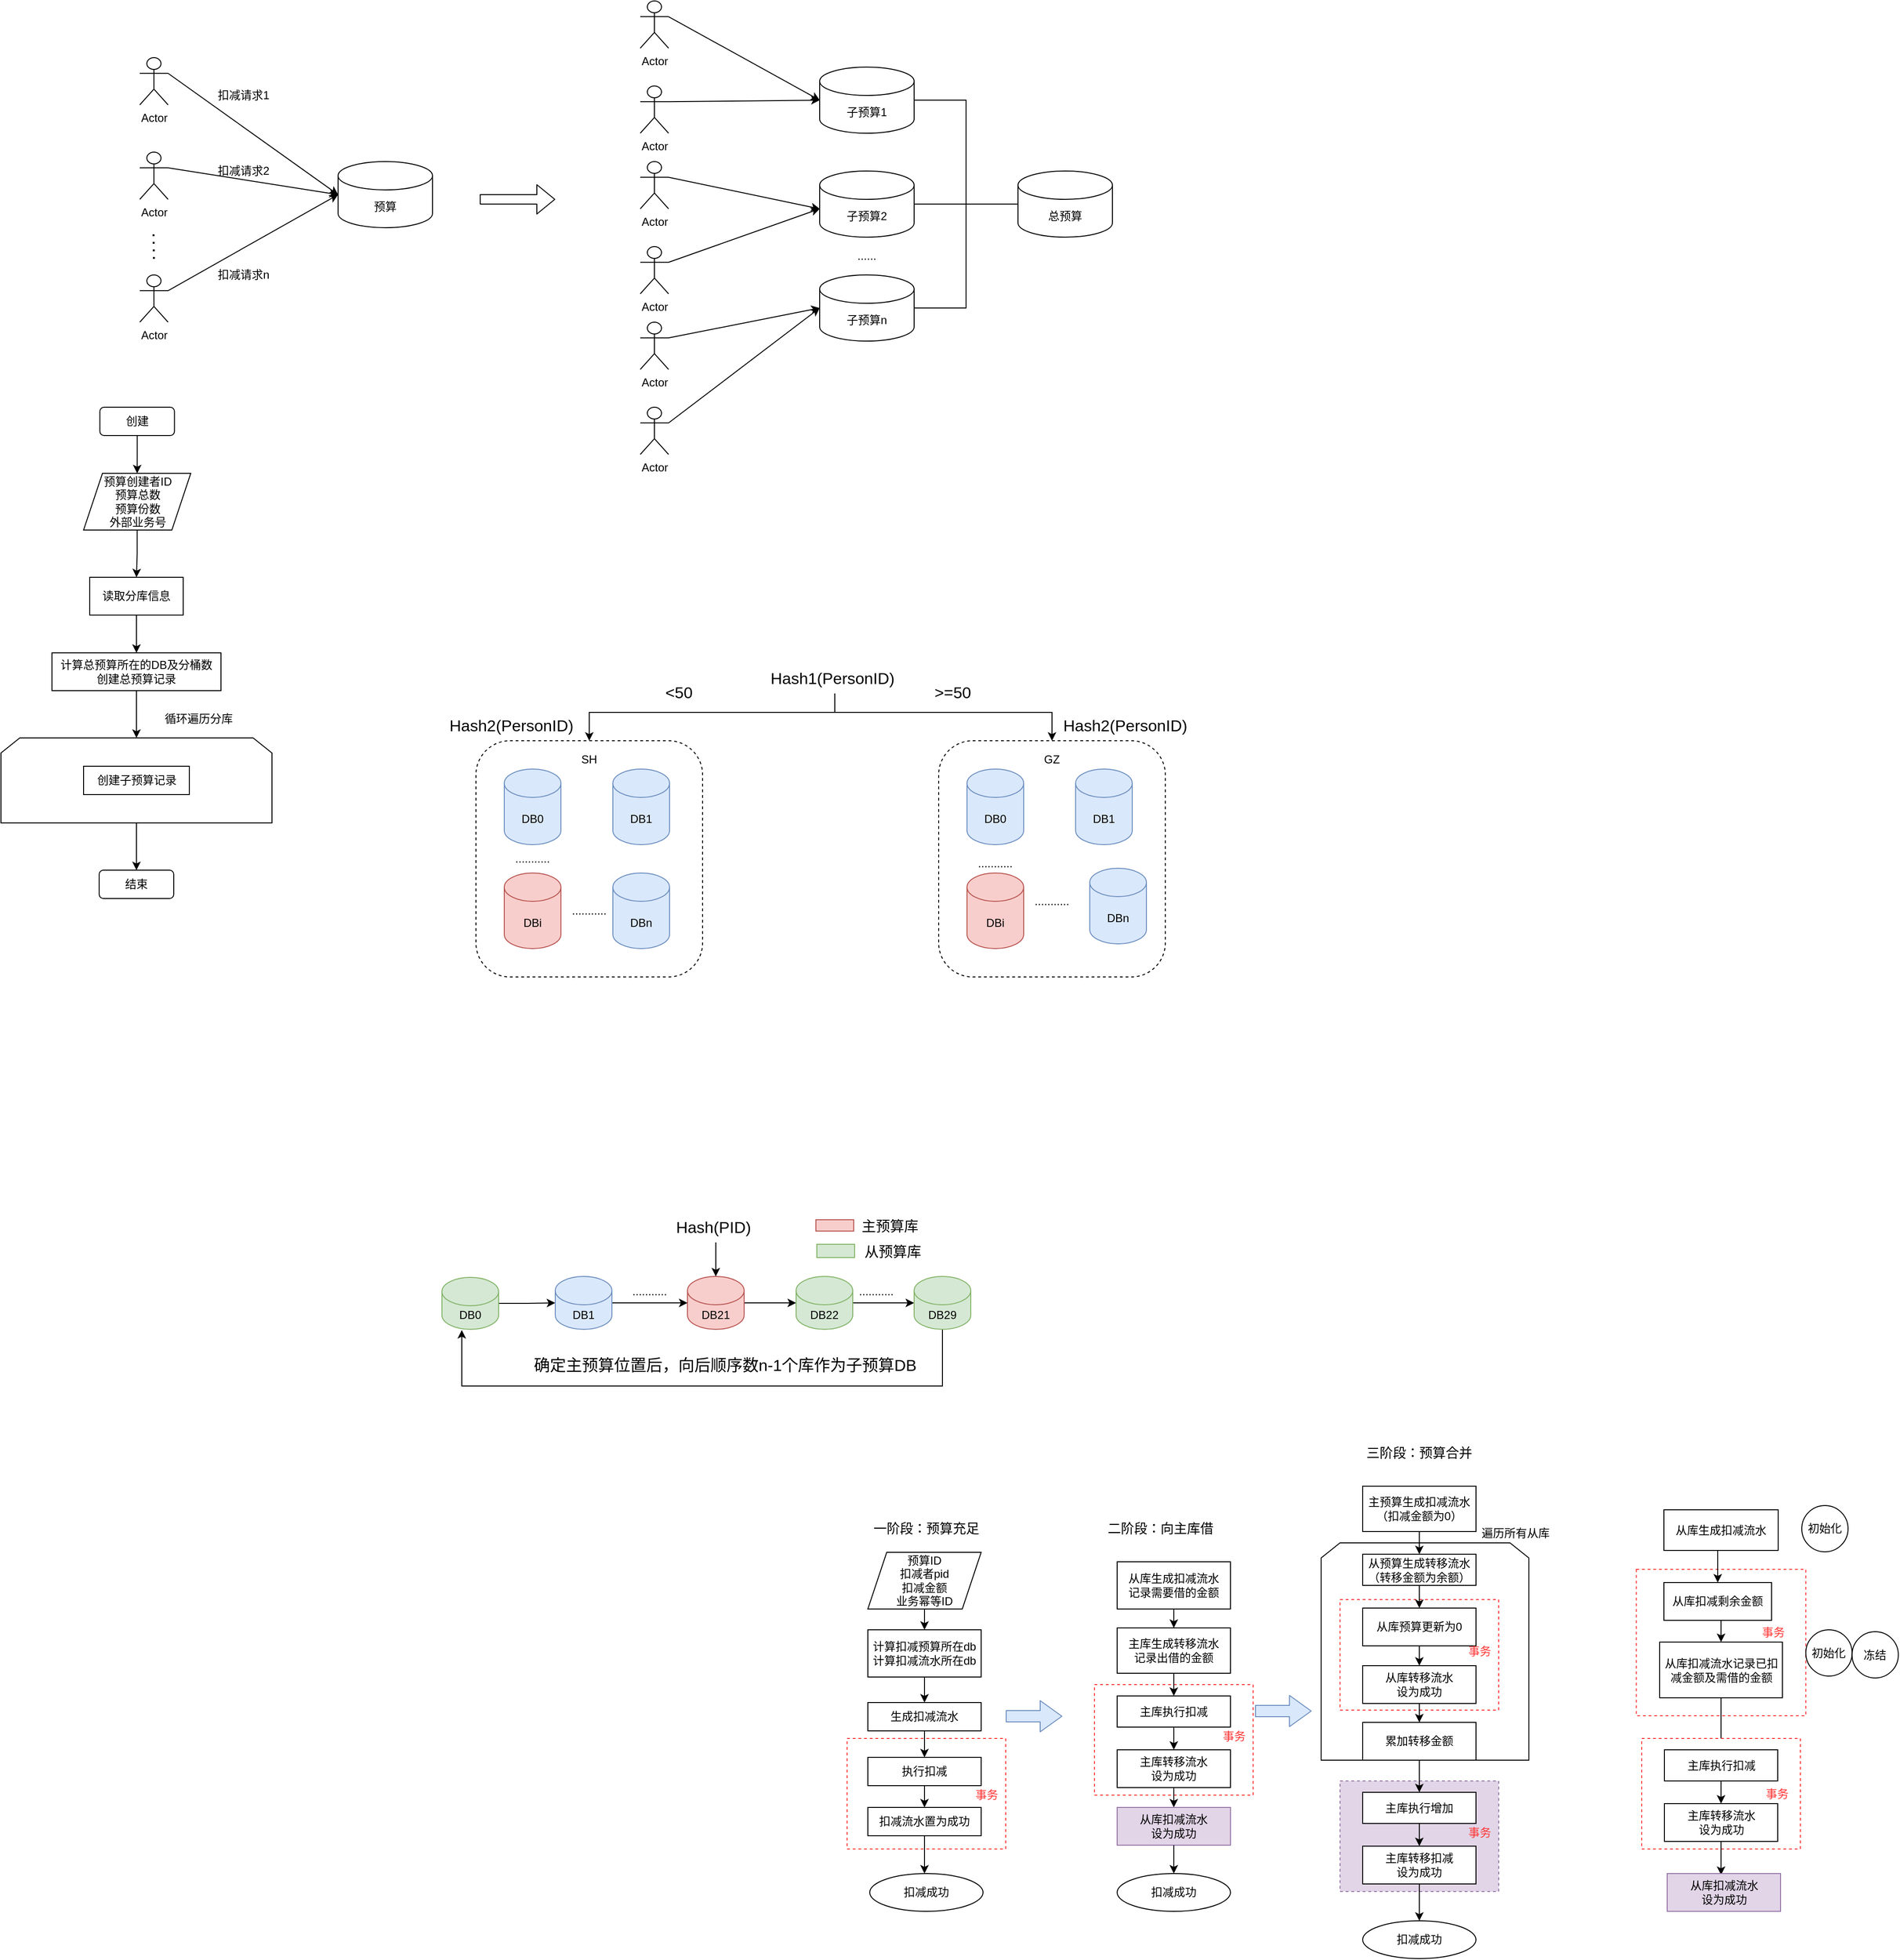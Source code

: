 <mxfile version="14.9.0" type="github">
  <diagram id="T_NaOF4HCSvs0rHXY1GS" name="Page-1">
    <mxGraphModel dx="2952" dy="834" grid="1" gridSize="10" guides="1" tooltips="1" connect="1" arrows="0" fold="1" page="1" pageScale="1" pageWidth="827" pageHeight="1169" math="0" shadow="0">
      <root>
        <mxCell id="0" />
        <mxCell id="1" parent="0" />
        <mxCell id="0hItoibZD7xrab0cP2cv-147" value="" style="rounded=0;whiteSpace=wrap;html=1;dashed=1;strokeColor=#FF3333;" vertex="1" parent="1">
          <mxGeometry x="534.75" y="1700" width="179.5" height="155" as="geometry" />
        </mxCell>
        <mxCell id="0hItoibZD7xrab0cP2cv-1" value="预算" style="shape=cylinder3;whiteSpace=wrap;html=1;boundedLbl=1;backgroundOutline=1;size=15;" vertex="1" parent="1">
          <mxGeometry x="-840" y="210" width="100" height="70" as="geometry" />
        </mxCell>
        <mxCell id="0hItoibZD7xrab0cP2cv-2" style="edgeStyle=none;rounded=0;orthogonalLoop=1;jettySize=auto;html=1;exitX=1;exitY=0.333;exitDx=0;exitDy=0;exitPerimeter=0;entryX=0;entryY=0.5;entryDx=0;entryDy=0;entryPerimeter=0;" edge="1" parent="1" source="0hItoibZD7xrab0cP2cv-3" target="0hItoibZD7xrab0cP2cv-1">
          <mxGeometry relative="1" as="geometry" />
        </mxCell>
        <mxCell id="0hItoibZD7xrab0cP2cv-3" value="Actor" style="shape=umlActor;verticalLabelPosition=bottom;verticalAlign=top;html=1;outlineConnect=0;" vertex="1" parent="1">
          <mxGeometry x="-1050" y="100" width="30" height="50" as="geometry" />
        </mxCell>
        <mxCell id="0hItoibZD7xrab0cP2cv-4" style="edgeStyle=none;rounded=0;orthogonalLoop=1;jettySize=auto;html=1;exitX=1;exitY=0.333;exitDx=0;exitDy=0;exitPerimeter=0;entryX=0;entryY=0.5;entryDx=0;entryDy=0;entryPerimeter=0;" edge="1" parent="1" source="0hItoibZD7xrab0cP2cv-5" target="0hItoibZD7xrab0cP2cv-1">
          <mxGeometry relative="1" as="geometry" />
        </mxCell>
        <mxCell id="0hItoibZD7xrab0cP2cv-5" value="Actor" style="shape=umlActor;verticalLabelPosition=bottom;verticalAlign=top;html=1;outlineConnect=0;" vertex="1" parent="1">
          <mxGeometry x="-1050" y="200" width="30" height="50" as="geometry" />
        </mxCell>
        <mxCell id="0hItoibZD7xrab0cP2cv-6" style="edgeStyle=none;rounded=0;orthogonalLoop=1;jettySize=auto;html=1;exitX=1;exitY=0.333;exitDx=0;exitDy=0;exitPerimeter=0;entryX=0;entryY=0.5;entryDx=0;entryDy=0;entryPerimeter=0;" edge="1" parent="1" source="0hItoibZD7xrab0cP2cv-7" target="0hItoibZD7xrab0cP2cv-1">
          <mxGeometry relative="1" as="geometry" />
        </mxCell>
        <mxCell id="0hItoibZD7xrab0cP2cv-7" value="Actor" style="shape=umlActor;verticalLabelPosition=bottom;verticalAlign=top;html=1;outlineConnect=0;" vertex="1" parent="1">
          <mxGeometry x="-1050" y="330" width="30" height="50" as="geometry" />
        </mxCell>
        <mxCell id="0hItoibZD7xrab0cP2cv-8" value="扣减请求1" style="text;html=1;strokeColor=none;fillColor=none;align=center;verticalAlign=middle;whiteSpace=wrap;rounded=0;" vertex="1" parent="1">
          <mxGeometry x="-970" y="130" width="60" height="20" as="geometry" />
        </mxCell>
        <mxCell id="0hItoibZD7xrab0cP2cv-9" value="扣减请求2" style="text;html=1;strokeColor=none;fillColor=none;align=center;verticalAlign=middle;whiteSpace=wrap;rounded=0;" vertex="1" parent="1">
          <mxGeometry x="-970" y="210" width="60" height="20" as="geometry" />
        </mxCell>
        <mxCell id="0hItoibZD7xrab0cP2cv-10" value="扣减请求n" style="text;html=1;strokeColor=none;fillColor=none;align=center;verticalAlign=middle;whiteSpace=wrap;rounded=0;" vertex="1" parent="1">
          <mxGeometry x="-970" y="320" width="60" height="20" as="geometry" />
        </mxCell>
        <mxCell id="0hItoibZD7xrab0cP2cv-11" value="" style="endArrow=none;dashed=1;html=1;dashPattern=1 3;strokeWidth=2;" edge="1" parent="1">
          <mxGeometry width="50" height="50" relative="1" as="geometry">
            <mxPoint x="-1035" y="313" as="sourcePoint" />
            <mxPoint x="-1035.5" y="283" as="targetPoint" />
          </mxGeometry>
        </mxCell>
        <mxCell id="0hItoibZD7xrab0cP2cv-12" value="" style="shape=flexArrow;endArrow=classic;html=1;" edge="1" parent="1">
          <mxGeometry width="50" height="50" relative="1" as="geometry">
            <mxPoint x="-690" y="250" as="sourcePoint" />
            <mxPoint x="-610" y="250" as="targetPoint" />
          </mxGeometry>
        </mxCell>
        <mxCell id="0hItoibZD7xrab0cP2cv-13" style="edgeStyle=orthogonalEdgeStyle;rounded=0;orthogonalLoop=1;jettySize=auto;html=1;exitX=1;exitY=0.5;exitDx=0;exitDy=0;exitPerimeter=0;entryX=0;entryY=0.5;entryDx=0;entryDy=0;entryPerimeter=0;endArrow=none;endFill=0;" edge="1" parent="1" source="0hItoibZD7xrab0cP2cv-14" target="0hItoibZD7xrab0cP2cv-17">
          <mxGeometry relative="1" as="geometry" />
        </mxCell>
        <mxCell id="0hItoibZD7xrab0cP2cv-14" value="子预算1" style="shape=cylinder3;whiteSpace=wrap;html=1;boundedLbl=1;backgroundOutline=1;size=15;" vertex="1" parent="1">
          <mxGeometry x="-330" y="110" width="100" height="70" as="geometry" />
        </mxCell>
        <mxCell id="0hItoibZD7xrab0cP2cv-15" style="edgeStyle=orthogonalEdgeStyle;rounded=0;orthogonalLoop=1;jettySize=auto;html=1;exitX=1;exitY=0.5;exitDx=0;exitDy=0;exitPerimeter=0;entryX=0;entryY=0.5;entryDx=0;entryDy=0;entryPerimeter=0;endArrow=none;endFill=0;" edge="1" parent="1" source="0hItoibZD7xrab0cP2cv-16" target="0hItoibZD7xrab0cP2cv-17">
          <mxGeometry relative="1" as="geometry">
            <mxPoint x="-120" y="270" as="targetPoint" />
          </mxGeometry>
        </mxCell>
        <mxCell id="0hItoibZD7xrab0cP2cv-16" value="子预算2" style="shape=cylinder3;whiteSpace=wrap;html=1;boundedLbl=1;backgroundOutline=1;size=15;" vertex="1" parent="1">
          <mxGeometry x="-330" y="220" width="100" height="70" as="geometry" />
        </mxCell>
        <mxCell id="0hItoibZD7xrab0cP2cv-17" value="总预算" style="shape=cylinder3;whiteSpace=wrap;html=1;boundedLbl=1;backgroundOutline=1;size=15;" vertex="1" parent="1">
          <mxGeometry x="-120" y="220" width="100" height="70" as="geometry" />
        </mxCell>
        <mxCell id="0hItoibZD7xrab0cP2cv-18" style="edgeStyle=orthogonalEdgeStyle;rounded=0;orthogonalLoop=1;jettySize=auto;html=1;exitX=1;exitY=0.5;exitDx=0;exitDy=0;exitPerimeter=0;entryX=0;entryY=0.5;entryDx=0;entryDy=0;entryPerimeter=0;endArrow=none;endFill=0;" edge="1" parent="1" source="0hItoibZD7xrab0cP2cv-19" target="0hItoibZD7xrab0cP2cv-17">
          <mxGeometry relative="1" as="geometry" />
        </mxCell>
        <mxCell id="0hItoibZD7xrab0cP2cv-19" value="子预算n" style="shape=cylinder3;whiteSpace=wrap;html=1;boundedLbl=1;backgroundOutline=1;size=15;" vertex="1" parent="1">
          <mxGeometry x="-330" y="330" width="100" height="70" as="geometry" />
        </mxCell>
        <mxCell id="0hItoibZD7xrab0cP2cv-20" style="edgeStyle=none;rounded=0;orthogonalLoop=1;jettySize=auto;html=1;exitX=1;exitY=0.333;exitDx=0;exitDy=0;exitPerimeter=0;entryX=0;entryY=0.5;entryDx=0;entryDy=0;entryPerimeter=0;endArrow=classic;endFill=1;" edge="1" parent="1" source="0hItoibZD7xrab0cP2cv-21" target="0hItoibZD7xrab0cP2cv-14">
          <mxGeometry relative="1" as="geometry" />
        </mxCell>
        <mxCell id="0hItoibZD7xrab0cP2cv-21" value="Actor" style="shape=umlActor;verticalLabelPosition=bottom;verticalAlign=top;html=1;outlineConnect=0;" vertex="1" parent="1">
          <mxGeometry x="-520" y="40" width="30" height="50" as="geometry" />
        </mxCell>
        <mxCell id="0hItoibZD7xrab0cP2cv-22" style="edgeStyle=none;rounded=0;orthogonalLoop=1;jettySize=auto;html=1;exitX=1;exitY=0.333;exitDx=0;exitDy=0;exitPerimeter=0;entryX=0;entryY=0.5;entryDx=0;entryDy=0;entryPerimeter=0;endArrow=classic;endFill=1;" edge="1" parent="1" source="0hItoibZD7xrab0cP2cv-23" target="0hItoibZD7xrab0cP2cv-14">
          <mxGeometry relative="1" as="geometry" />
        </mxCell>
        <mxCell id="0hItoibZD7xrab0cP2cv-23" value="Actor" style="shape=umlActor;verticalLabelPosition=bottom;verticalAlign=top;html=1;outlineConnect=0;" vertex="1" parent="1">
          <mxGeometry x="-520" y="130" width="30" height="50" as="geometry" />
        </mxCell>
        <mxCell id="0hItoibZD7xrab0cP2cv-24" style="edgeStyle=none;rounded=0;orthogonalLoop=1;jettySize=auto;html=1;exitX=1;exitY=0.333;exitDx=0;exitDy=0;exitPerimeter=0;endArrow=classic;endFill=1;" edge="1" parent="1" source="0hItoibZD7xrab0cP2cv-25">
          <mxGeometry relative="1" as="geometry">
            <mxPoint x="-330" y="260" as="targetPoint" />
          </mxGeometry>
        </mxCell>
        <mxCell id="0hItoibZD7xrab0cP2cv-25" value="Actor" style="shape=umlActor;verticalLabelPosition=bottom;verticalAlign=top;html=1;outlineConnect=0;" vertex="1" parent="1">
          <mxGeometry x="-520" y="210" width="30" height="50" as="geometry" />
        </mxCell>
        <mxCell id="0hItoibZD7xrab0cP2cv-26" style="edgeStyle=none;rounded=0;orthogonalLoop=1;jettySize=auto;html=1;exitX=1;exitY=0.333;exitDx=0;exitDy=0;exitPerimeter=0;endArrow=classic;endFill=1;" edge="1" parent="1" source="0hItoibZD7xrab0cP2cv-27">
          <mxGeometry relative="1" as="geometry">
            <mxPoint x="-330" y="260" as="targetPoint" />
          </mxGeometry>
        </mxCell>
        <mxCell id="0hItoibZD7xrab0cP2cv-27" value="Actor" style="shape=umlActor;verticalLabelPosition=bottom;verticalAlign=top;html=1;outlineConnect=0;" vertex="1" parent="1">
          <mxGeometry x="-520" y="300" width="30" height="50" as="geometry" />
        </mxCell>
        <mxCell id="0hItoibZD7xrab0cP2cv-28" style="edgeStyle=none;rounded=0;orthogonalLoop=1;jettySize=auto;html=1;exitX=1;exitY=0.333;exitDx=0;exitDy=0;exitPerimeter=0;entryX=0;entryY=0.5;entryDx=0;entryDy=0;entryPerimeter=0;endArrow=classic;endFill=1;" edge="1" parent="1" source="0hItoibZD7xrab0cP2cv-29" target="0hItoibZD7xrab0cP2cv-19">
          <mxGeometry relative="1" as="geometry" />
        </mxCell>
        <mxCell id="0hItoibZD7xrab0cP2cv-29" value="Actor" style="shape=umlActor;verticalLabelPosition=bottom;verticalAlign=top;html=1;outlineConnect=0;" vertex="1" parent="1">
          <mxGeometry x="-520" y="380" width="30" height="50" as="geometry" />
        </mxCell>
        <mxCell id="0hItoibZD7xrab0cP2cv-30" style="edgeStyle=none;rounded=0;orthogonalLoop=1;jettySize=auto;html=1;exitX=1;exitY=0.333;exitDx=0;exitDy=0;exitPerimeter=0;entryX=0;entryY=0.5;entryDx=0;entryDy=0;entryPerimeter=0;endArrow=classic;endFill=1;" edge="1" parent="1" source="0hItoibZD7xrab0cP2cv-31" target="0hItoibZD7xrab0cP2cv-19">
          <mxGeometry relative="1" as="geometry" />
        </mxCell>
        <mxCell id="0hItoibZD7xrab0cP2cv-31" value="Actor" style="shape=umlActor;verticalLabelPosition=bottom;verticalAlign=top;html=1;outlineConnect=0;" vertex="1" parent="1">
          <mxGeometry x="-520" y="470" width="30" height="50" as="geometry" />
        </mxCell>
        <mxCell id="0hItoibZD7xrab0cP2cv-32" value="......" style="text;html=1;strokeColor=none;fillColor=none;align=center;verticalAlign=middle;whiteSpace=wrap;rounded=0;" vertex="1" parent="1">
          <mxGeometry x="-300" y="300" width="40" height="20" as="geometry" />
        </mxCell>
        <mxCell id="0hItoibZD7xrab0cP2cv-33" value="" style="edgeStyle=orthogonalEdgeStyle;rounded=0;orthogonalLoop=1;jettySize=auto;html=1;" edge="1" parent="1" source="0hItoibZD7xrab0cP2cv-34" target="0hItoibZD7xrab0cP2cv-45">
          <mxGeometry relative="1" as="geometry" />
        </mxCell>
        <mxCell id="0hItoibZD7xrab0cP2cv-34" value="" style="shape=loopLimit;whiteSpace=wrap;html=1;" vertex="1" parent="1">
          <mxGeometry x="-1197" y="820" width="287" height="90" as="geometry" />
        </mxCell>
        <mxCell id="0hItoibZD7xrab0cP2cv-35" value="" style="edgeStyle=orthogonalEdgeStyle;rounded=0;orthogonalLoop=1;jettySize=auto;html=1;" edge="1" parent="1" source="0hItoibZD7xrab0cP2cv-36" target="0hItoibZD7xrab0cP2cv-38">
          <mxGeometry relative="1" as="geometry" />
        </mxCell>
        <mxCell id="0hItoibZD7xrab0cP2cv-36" value="读取分库信息" style="rounded=0;whiteSpace=wrap;html=1;" vertex="1" parent="1">
          <mxGeometry x="-1103" y="650" width="99" height="40" as="geometry" />
        </mxCell>
        <mxCell id="0hItoibZD7xrab0cP2cv-37" value="" style="edgeStyle=orthogonalEdgeStyle;rounded=0;orthogonalLoop=1;jettySize=auto;html=1;entryX=0.5;entryY=0;entryDx=0;entryDy=0;" edge="1" parent="1" source="0hItoibZD7xrab0cP2cv-38">
          <mxGeometry relative="1" as="geometry">
            <mxPoint x="-1053.5" y="820.0" as="targetPoint" />
          </mxGeometry>
        </mxCell>
        <mxCell id="0hItoibZD7xrab0cP2cv-38" value="&lt;span&gt;计算总预算所在的DB及分桶数&lt;/span&gt;&lt;br&gt;&lt;span&gt;创建总预算记录&lt;/span&gt;" style="rounded=0;whiteSpace=wrap;html=1;" vertex="1" parent="1">
          <mxGeometry x="-1143" y="730" width="179" height="40" as="geometry" />
        </mxCell>
        <mxCell id="0hItoibZD7xrab0cP2cv-39" value="" style="edgeStyle=orthogonalEdgeStyle;rounded=0;orthogonalLoop=1;jettySize=auto;html=1;" edge="1" parent="1" source="0hItoibZD7xrab0cP2cv-40" target="0hItoibZD7xrab0cP2cv-44">
          <mxGeometry relative="1" as="geometry" />
        </mxCell>
        <mxCell id="0hItoibZD7xrab0cP2cv-40" value="创建" style="rounded=1;whiteSpace=wrap;html=1;" vertex="1" parent="1">
          <mxGeometry x="-1092.25" y="470" width="79" height="30" as="geometry" />
        </mxCell>
        <mxCell id="0hItoibZD7xrab0cP2cv-41" value="循环遍历分库" style="text;html=1;resizable=0;autosize=1;align=center;verticalAlign=middle;points=[];fillColor=none;strokeColor=none;rounded=0;" vertex="1" parent="1">
          <mxGeometry x="-1033.5" y="790" width="90" height="20" as="geometry" />
        </mxCell>
        <mxCell id="0hItoibZD7xrab0cP2cv-42" value="创建子预算记录" style="rounded=0;whiteSpace=wrap;html=1;" vertex="1" parent="1">
          <mxGeometry x="-1109.5" y="850" width="112" height="30" as="geometry" />
        </mxCell>
        <mxCell id="0hItoibZD7xrab0cP2cv-43" value="" style="edgeStyle=orthogonalEdgeStyle;rounded=0;orthogonalLoop=1;jettySize=auto;html=1;" edge="1" parent="1" source="0hItoibZD7xrab0cP2cv-44" target="0hItoibZD7xrab0cP2cv-36">
          <mxGeometry relative="1" as="geometry" />
        </mxCell>
        <mxCell id="0hItoibZD7xrab0cP2cv-44" value="预算创建者ID&lt;br&gt;预算总数&lt;br&gt;预算份数&lt;br&gt;外部业务号" style="shape=parallelogram;perimeter=parallelogramPerimeter;whiteSpace=wrap;html=1;fixedSize=1;" vertex="1" parent="1">
          <mxGeometry x="-1109.5" y="540" width="113.5" height="60" as="geometry" />
        </mxCell>
        <mxCell id="0hItoibZD7xrab0cP2cv-45" value="结束" style="rounded=1;whiteSpace=wrap;html=1;" vertex="1" parent="1">
          <mxGeometry x="-1093" y="960" width="79" height="30" as="geometry" />
        </mxCell>
        <mxCell id="0hItoibZD7xrab0cP2cv-46" value="" style="rounded=1;whiteSpace=wrap;html=1;dashed=1;" vertex="1" parent="1">
          <mxGeometry x="-694" y="823" width="240" height="250" as="geometry" />
        </mxCell>
        <mxCell id="0hItoibZD7xrab0cP2cv-47" value="DBi" style="shape=cylinder3;whiteSpace=wrap;html=1;boundedLbl=1;backgroundOutline=1;size=15;fillColor=#f8cecc;strokeColor=#b85450;" vertex="1" parent="1">
          <mxGeometry x="-664" y="963" width="60" height="80" as="geometry" />
        </mxCell>
        <mxCell id="0hItoibZD7xrab0cP2cv-48" value="DB1" style="shape=cylinder3;whiteSpace=wrap;html=1;boundedLbl=1;backgroundOutline=1;size=15;fillColor=#dae8fc;strokeColor=#6c8ebf;" vertex="1" parent="1">
          <mxGeometry x="-549" y="853" width="60" height="80" as="geometry" />
        </mxCell>
        <mxCell id="0hItoibZD7xrab0cP2cv-49" value="DBn" style="shape=cylinder3;whiteSpace=wrap;html=1;boundedLbl=1;backgroundOutline=1;size=15;fillColor=#dae8fc;strokeColor=#6c8ebf;" vertex="1" parent="1">
          <mxGeometry x="-549" y="963" width="60" height="80" as="geometry" />
        </mxCell>
        <mxCell id="0hItoibZD7xrab0cP2cv-50" value="..........." style="text;html=1;strokeColor=none;fillColor=none;align=center;verticalAlign=middle;whiteSpace=wrap;rounded=0;" vertex="1" parent="1">
          <mxGeometry x="-594" y="993" width="40" height="20" as="geometry" />
        </mxCell>
        <mxCell id="0hItoibZD7xrab0cP2cv-51" style="edgeStyle=orthogonalEdgeStyle;rounded=0;orthogonalLoop=1;jettySize=auto;html=1;entryX=0.5;entryY=0;entryDx=0;entryDy=0;" edge="1" parent="1" source="0hItoibZD7xrab0cP2cv-53" target="0hItoibZD7xrab0cP2cv-46">
          <mxGeometry relative="1" as="geometry">
            <Array as="points">
              <mxPoint x="-314" y="793" />
              <mxPoint x="-574" y="793" />
            </Array>
          </mxGeometry>
        </mxCell>
        <mxCell id="0hItoibZD7xrab0cP2cv-52" style="edgeStyle=orthogonalEdgeStyle;rounded=0;orthogonalLoop=1;jettySize=auto;html=1;entryX=0.5;entryY=0;entryDx=0;entryDy=0;" edge="1" parent="1" source="0hItoibZD7xrab0cP2cv-53" target="0hItoibZD7xrab0cP2cv-58">
          <mxGeometry relative="1" as="geometry">
            <Array as="points">
              <mxPoint x="-314" y="793" />
              <mxPoint x="-84" y="793" />
            </Array>
          </mxGeometry>
        </mxCell>
        <mxCell id="0hItoibZD7xrab0cP2cv-53" value="Hash1(PersonID)&amp;nbsp;" style="text;html=1;strokeColor=none;fillColor=none;align=center;verticalAlign=middle;whiteSpace=wrap;rounded=0;fontSize=17;" vertex="1" parent="1">
          <mxGeometry x="-424" y="743" width="220" height="30" as="geometry" />
        </mxCell>
        <mxCell id="0hItoibZD7xrab0cP2cv-54" value="&amp;lt;50" style="text;html=1;strokeColor=none;fillColor=none;align=center;verticalAlign=middle;whiteSpace=wrap;rounded=0;fontSize=17;" vertex="1" parent="1">
          <mxGeometry x="-504" y="763" width="50" height="20" as="geometry" />
        </mxCell>
        <mxCell id="0hItoibZD7xrab0cP2cv-55" value="&amp;gt;=50" style="text;html=1;strokeColor=none;fillColor=none;align=center;verticalAlign=middle;whiteSpace=wrap;rounded=0;fontSize=17;" vertex="1" parent="1">
          <mxGeometry x="-214" y="763" width="50" height="20" as="geometry" />
        </mxCell>
        <mxCell id="0hItoibZD7xrab0cP2cv-56" value="DB0" style="shape=cylinder3;whiteSpace=wrap;html=1;boundedLbl=1;backgroundOutline=1;size=15;fillColor=#dae8fc;strokeColor=#6c8ebf;" vertex="1" parent="1">
          <mxGeometry x="-664" y="853" width="60" height="80" as="geometry" />
        </mxCell>
        <mxCell id="0hItoibZD7xrab0cP2cv-57" value="SH" style="text;html=1;strokeColor=none;fillColor=none;align=center;verticalAlign=middle;whiteSpace=wrap;rounded=0;dashed=1;" vertex="1" parent="1">
          <mxGeometry x="-594" y="833" width="40" height="20" as="geometry" />
        </mxCell>
        <mxCell id="0hItoibZD7xrab0cP2cv-58" value="" style="rounded=1;whiteSpace=wrap;html=1;dashed=1;" vertex="1" parent="1">
          <mxGeometry x="-204" y="823" width="240" height="250" as="geometry" />
        </mxCell>
        <mxCell id="0hItoibZD7xrab0cP2cv-59" value="DBi" style="shape=cylinder3;whiteSpace=wrap;html=1;boundedLbl=1;backgroundOutline=1;size=15;fillColor=#f8cecc;strokeColor=#b85450;" vertex="1" parent="1">
          <mxGeometry x="-174" y="963" width="60" height="80" as="geometry" />
        </mxCell>
        <mxCell id="0hItoibZD7xrab0cP2cv-60" value="DB1" style="shape=cylinder3;whiteSpace=wrap;html=1;boundedLbl=1;backgroundOutline=1;size=15;fillColor=#dae8fc;strokeColor=#6c8ebf;" vertex="1" parent="1">
          <mxGeometry x="-59" y="853" width="60" height="80" as="geometry" />
        </mxCell>
        <mxCell id="0hItoibZD7xrab0cP2cv-61" value="DBn" style="shape=cylinder3;whiteSpace=wrap;html=1;boundedLbl=1;backgroundOutline=1;size=15;fillColor=#dae8fc;strokeColor=#6c8ebf;" vertex="1" parent="1">
          <mxGeometry x="-44" y="958" width="60" height="80" as="geometry" />
        </mxCell>
        <mxCell id="0hItoibZD7xrab0cP2cv-62" value="..........." style="text;html=1;strokeColor=none;fillColor=none;align=center;verticalAlign=middle;whiteSpace=wrap;rounded=0;" vertex="1" parent="1">
          <mxGeometry x="-104" y="983" width="40" height="20" as="geometry" />
        </mxCell>
        <mxCell id="0hItoibZD7xrab0cP2cv-63" value="DB0" style="shape=cylinder3;whiteSpace=wrap;html=1;boundedLbl=1;backgroundOutline=1;size=15;fillColor=#dae8fc;strokeColor=#6c8ebf;" vertex="1" parent="1">
          <mxGeometry x="-174" y="853" width="60" height="80" as="geometry" />
        </mxCell>
        <mxCell id="0hItoibZD7xrab0cP2cv-64" value="GZ" style="text;html=1;strokeColor=none;fillColor=none;align=center;verticalAlign=middle;whiteSpace=wrap;rounded=0;dashed=1;" vertex="1" parent="1">
          <mxGeometry x="-104" y="833" width="40" height="20" as="geometry" />
        </mxCell>
        <mxCell id="0hItoibZD7xrab0cP2cv-65" value="..........." style="text;html=1;strokeColor=none;fillColor=none;align=center;verticalAlign=middle;whiteSpace=wrap;rounded=0;" vertex="1" parent="1">
          <mxGeometry x="-654" y="938" width="40" height="20" as="geometry" />
        </mxCell>
        <mxCell id="0hItoibZD7xrab0cP2cv-66" value="..........." style="text;html=1;strokeColor=none;fillColor=none;align=center;verticalAlign=middle;whiteSpace=wrap;rounded=0;" vertex="1" parent="1">
          <mxGeometry x="-164" y="943" width="40" height="20" as="geometry" />
        </mxCell>
        <mxCell id="0hItoibZD7xrab0cP2cv-67" style="edgeStyle=orthogonalEdgeStyle;rounded=0;orthogonalLoop=1;jettySize=auto;html=1;exitX=1;exitY=0.5;exitDx=0;exitDy=0;exitPerimeter=0;entryX=0;entryY=0.5;entryDx=0;entryDy=0;entryPerimeter=0;" edge="1" parent="1" source="0hItoibZD7xrab0cP2cv-68" target="0hItoibZD7xrab0cP2cv-75">
          <mxGeometry relative="1" as="geometry" />
        </mxCell>
        <mxCell id="0hItoibZD7xrab0cP2cv-68" value="DB21" style="shape=cylinder3;whiteSpace=wrap;html=1;boundedLbl=1;backgroundOutline=1;size=15;fillColor=#f8cecc;strokeColor=#b85450;" vertex="1" parent="1">
          <mxGeometry x="-470" y="1390" width="60" height="56" as="geometry" />
        </mxCell>
        <mxCell id="0hItoibZD7xrab0cP2cv-69" style="edgeStyle=orthogonalEdgeStyle;rounded=0;orthogonalLoop=1;jettySize=auto;html=1;exitX=1;exitY=0.5;exitDx=0;exitDy=0;exitPerimeter=0;entryX=0;entryY=0.5;entryDx=0;entryDy=0;entryPerimeter=0;" edge="1" parent="1" source="0hItoibZD7xrab0cP2cv-70" target="0hItoibZD7xrab0cP2cv-72">
          <mxGeometry relative="1" as="geometry" />
        </mxCell>
        <mxCell id="0hItoibZD7xrab0cP2cv-70" value="DB0" style="shape=cylinder3;whiteSpace=wrap;html=1;boundedLbl=1;backgroundOutline=1;size=15;fillColor=#d5e8d4;strokeColor=#82b366;" vertex="1" parent="1">
          <mxGeometry x="-730" y="1391" width="60" height="55" as="geometry" />
        </mxCell>
        <mxCell id="0hItoibZD7xrab0cP2cv-71" style="edgeStyle=orthogonalEdgeStyle;rounded=0;orthogonalLoop=1;jettySize=auto;html=1;entryX=0;entryY=0.5;entryDx=0;entryDy=0;entryPerimeter=0;" edge="1" parent="1" source="0hItoibZD7xrab0cP2cv-72" target="0hItoibZD7xrab0cP2cv-68">
          <mxGeometry relative="1" as="geometry" />
        </mxCell>
        <mxCell id="0hItoibZD7xrab0cP2cv-72" value="DB1" style="shape=cylinder3;whiteSpace=wrap;html=1;boundedLbl=1;backgroundOutline=1;size=15;fillColor=#dae8fc;strokeColor=#6c8ebf;" vertex="1" parent="1">
          <mxGeometry x="-610" y="1390" width="60" height="56" as="geometry" />
        </mxCell>
        <mxCell id="0hItoibZD7xrab0cP2cv-73" value="..........." style="text;html=1;strokeColor=none;fillColor=none;align=center;verticalAlign=middle;whiteSpace=wrap;rounded=0;" vertex="1" parent="1">
          <mxGeometry x="-530" y="1396" width="40" height="20" as="geometry" />
        </mxCell>
        <mxCell id="0hItoibZD7xrab0cP2cv-74" style="edgeStyle=orthogonalEdgeStyle;rounded=0;orthogonalLoop=1;jettySize=auto;html=1;exitX=1;exitY=0.5;exitDx=0;exitDy=0;exitPerimeter=0;entryX=0;entryY=0.5;entryDx=0;entryDy=0;entryPerimeter=0;" edge="1" parent="1" source="0hItoibZD7xrab0cP2cv-75" target="0hItoibZD7xrab0cP2cv-77">
          <mxGeometry relative="1" as="geometry" />
        </mxCell>
        <mxCell id="0hItoibZD7xrab0cP2cv-75" value="DB22" style="shape=cylinder3;whiteSpace=wrap;html=1;boundedLbl=1;backgroundOutline=1;size=15;fillColor=#d5e8d4;strokeColor=#82b366;" vertex="1" parent="1">
          <mxGeometry x="-355" y="1390" width="60" height="56" as="geometry" />
        </mxCell>
        <mxCell id="0hItoibZD7xrab0cP2cv-76" style="edgeStyle=orthogonalEdgeStyle;rounded=0;orthogonalLoop=1;jettySize=auto;html=1;entryX=0.35;entryY=1.013;entryDx=0;entryDy=0;entryPerimeter=0;" edge="1" parent="1" source="0hItoibZD7xrab0cP2cv-77" target="0hItoibZD7xrab0cP2cv-70">
          <mxGeometry relative="1" as="geometry">
            <Array as="points">
              <mxPoint x="-200" y="1506" />
              <mxPoint x="-709" y="1506" />
            </Array>
          </mxGeometry>
        </mxCell>
        <mxCell id="0hItoibZD7xrab0cP2cv-77" value="DB29" style="shape=cylinder3;whiteSpace=wrap;html=1;boundedLbl=1;backgroundOutline=1;size=15;fillColor=#d5e8d4;strokeColor=#82b366;" vertex="1" parent="1">
          <mxGeometry x="-230" y="1390" width="60" height="56" as="geometry" />
        </mxCell>
        <mxCell id="0hItoibZD7xrab0cP2cv-78" value="..........." style="text;html=1;strokeColor=none;fillColor=none;align=center;verticalAlign=middle;whiteSpace=wrap;rounded=0;" vertex="1" parent="1">
          <mxGeometry x="-290" y="1396" width="40" height="20" as="geometry" />
        </mxCell>
        <mxCell id="0hItoibZD7xrab0cP2cv-79" value="确定主预算位置后，向后顺序数n-1个库作为子预算DB" style="text;html=1;strokeColor=none;fillColor=none;align=center;verticalAlign=middle;whiteSpace=wrap;rounded=0;fontSize=17;" vertex="1" parent="1">
          <mxGeometry x="-640" y="1470" width="420" height="30" as="geometry" />
        </mxCell>
        <mxCell id="0hItoibZD7xrab0cP2cv-80" value="Hash2(PersonID)&amp;nbsp;" style="text;html=1;strokeColor=none;fillColor=none;align=center;verticalAlign=middle;whiteSpace=wrap;rounded=0;fontSize=17;" vertex="1" parent="1">
          <mxGeometry x="-764" y="793" width="220" height="30" as="geometry" />
        </mxCell>
        <mxCell id="0hItoibZD7xrab0cP2cv-81" value="Hash2(PersonID)&amp;nbsp;" style="text;html=1;strokeColor=none;fillColor=none;align=center;verticalAlign=middle;whiteSpace=wrap;rounded=0;fontSize=17;" vertex="1" parent="1">
          <mxGeometry x="-114" y="793" width="220" height="30" as="geometry" />
        </mxCell>
        <mxCell id="0hItoibZD7xrab0cP2cv-82" value="" style="rounded=0;whiteSpace=wrap;html=1;fillColor=#f8cecc;strokeColor=#b85450;" vertex="1" parent="1">
          <mxGeometry x="-334" y="1330" width="40" height="12" as="geometry" />
        </mxCell>
        <mxCell id="0hItoibZD7xrab0cP2cv-83" value="" style="rounded=0;whiteSpace=wrap;html=1;fillColor=#d5e8d4;strokeColor=#82b366;" vertex="1" parent="1">
          <mxGeometry x="-333" y="1356" width="40" height="14" as="geometry" />
        </mxCell>
        <mxCell id="0hItoibZD7xrab0cP2cv-84" value="主预算库" style="text;html=1;strokeColor=none;fillColor=none;align=center;verticalAlign=middle;whiteSpace=wrap;rounded=0;fontSize=15;" vertex="1" parent="1">
          <mxGeometry x="-292" y="1326" width="73" height="20" as="geometry" />
        </mxCell>
        <mxCell id="0hItoibZD7xrab0cP2cv-85" value="从预算库" style="text;html=1;strokeColor=none;fillColor=none;align=center;verticalAlign=middle;whiteSpace=wrap;rounded=0;fontSize=15;" vertex="1" parent="1">
          <mxGeometry x="-289" y="1353" width="73" height="20" as="geometry" />
        </mxCell>
        <mxCell id="0hItoibZD7xrab0cP2cv-87" style="edgeStyle=orthogonalEdgeStyle;rounded=0;orthogonalLoop=1;jettySize=auto;html=1;entryX=0.5;entryY=0;entryDx=0;entryDy=0;entryPerimeter=0;" edge="1" parent="1" source="0hItoibZD7xrab0cP2cv-86" target="0hItoibZD7xrab0cP2cv-68">
          <mxGeometry relative="1" as="geometry" />
        </mxCell>
        <mxCell id="0hItoibZD7xrab0cP2cv-86" value="Hash(PID)&amp;nbsp;" style="text;html=1;strokeColor=none;fillColor=none;align=center;verticalAlign=middle;whiteSpace=wrap;rounded=0;fontSize=17;" vertex="1" parent="1">
          <mxGeometry x="-550" y="1324" width="220" height="30" as="geometry" />
        </mxCell>
        <mxCell id="0hItoibZD7xrab0cP2cv-89" value="" style="shape=loopLimit;whiteSpace=wrap;html=1;" vertex="1" parent="1">
          <mxGeometry x="201" y="1672" width="220" height="230" as="geometry" />
        </mxCell>
        <mxCell id="0hItoibZD7xrab0cP2cv-90" value="" style="rounded=0;whiteSpace=wrap;html=1;dashed=1;strokeColor=#FF3333;" vertex="1" parent="1">
          <mxGeometry x="-39" y="1822" width="168" height="117" as="geometry" />
        </mxCell>
        <mxCell id="0hItoibZD7xrab0cP2cv-91" value="" style="rounded=0;whiteSpace=wrap;html=1;dashed=1;strokeColor=#FF3333;" vertex="1" parent="1">
          <mxGeometry x="-301" y="1879" width="168" height="117" as="geometry" />
        </mxCell>
        <mxCell id="0hItoibZD7xrab0cP2cv-92" value="" style="edgeStyle=orthogonalEdgeStyle;rounded=0;orthogonalLoop=1;jettySize=auto;html=1;" edge="1" parent="1" source="0hItoibZD7xrab0cP2cv-93" target="0hItoibZD7xrab0cP2cv-95">
          <mxGeometry relative="1" as="geometry" />
        </mxCell>
        <mxCell id="0hItoibZD7xrab0cP2cv-93" value="预算ID&lt;br&gt;扣减者pid&lt;br&gt;扣减金额&lt;br&gt;业务幂等ID" style="shape=parallelogram;perimeter=parallelogramPerimeter;whiteSpace=wrap;html=1;fixedSize=1;" vertex="1" parent="1">
          <mxGeometry x="-279" y="1682" width="120" height="60" as="geometry" />
        </mxCell>
        <mxCell id="0hItoibZD7xrab0cP2cv-94" value="" style="edgeStyle=orthogonalEdgeStyle;rounded=0;orthogonalLoop=1;jettySize=auto;html=1;" edge="1" parent="1" source="0hItoibZD7xrab0cP2cv-95" target="0hItoibZD7xrab0cP2cv-97">
          <mxGeometry relative="1" as="geometry" />
        </mxCell>
        <mxCell id="0hItoibZD7xrab0cP2cv-95" value="计算扣减预算所在db&lt;br&gt;计算扣减流水所在db" style="whiteSpace=wrap;html=1;" vertex="1" parent="1">
          <mxGeometry x="-279" y="1764" width="120" height="50" as="geometry" />
        </mxCell>
        <mxCell id="0hItoibZD7xrab0cP2cv-96" value="" style="edgeStyle=orthogonalEdgeStyle;rounded=0;orthogonalLoop=1;jettySize=auto;html=1;" edge="1" parent="1" source="0hItoibZD7xrab0cP2cv-97" target="0hItoibZD7xrab0cP2cv-99">
          <mxGeometry relative="1" as="geometry" />
        </mxCell>
        <mxCell id="0hItoibZD7xrab0cP2cv-97" value="生成扣减流水" style="whiteSpace=wrap;html=1;" vertex="1" parent="1">
          <mxGeometry x="-279" y="1841" width="120" height="30" as="geometry" />
        </mxCell>
        <mxCell id="0hItoibZD7xrab0cP2cv-98" value="" style="edgeStyle=orthogonalEdgeStyle;rounded=0;orthogonalLoop=1;jettySize=auto;html=1;" edge="1" parent="1" source="0hItoibZD7xrab0cP2cv-99" target="0hItoibZD7xrab0cP2cv-101">
          <mxGeometry relative="1" as="geometry" />
        </mxCell>
        <mxCell id="0hItoibZD7xrab0cP2cv-99" value="执行扣减" style="whiteSpace=wrap;html=1;" vertex="1" parent="1">
          <mxGeometry x="-279" y="1899" width="120" height="30" as="geometry" />
        </mxCell>
        <mxCell id="0hItoibZD7xrab0cP2cv-100" style="edgeStyle=orthogonalEdgeStyle;rounded=0;orthogonalLoop=1;jettySize=auto;html=1;entryX=0.5;entryY=0;entryDx=0;entryDy=0;" edge="1" parent="1" source="0hItoibZD7xrab0cP2cv-101">
          <mxGeometry relative="1" as="geometry">
            <mxPoint x="-219" y="2022" as="targetPoint" />
          </mxGeometry>
        </mxCell>
        <mxCell id="0hItoibZD7xrab0cP2cv-101" value="扣减流水置为成功" style="whiteSpace=wrap;html=1;" vertex="1" parent="1">
          <mxGeometry x="-279" y="1952" width="120" height="30" as="geometry" />
        </mxCell>
        <mxCell id="0hItoibZD7xrab0cP2cv-102" value="扣减成功" style="ellipse;whiteSpace=wrap;html=1;rounded=0;" vertex="1" parent="1">
          <mxGeometry x="-277" y="2022" width="120" height="40" as="geometry" />
        </mxCell>
        <mxCell id="0hItoibZD7xrab0cP2cv-103" value="&lt;font color=&quot;#ff3333&quot;&gt;事务&lt;/font&gt;" style="text;html=1;strokeColor=none;fillColor=none;align=center;verticalAlign=middle;whiteSpace=wrap;rounded=0;" vertex="1" parent="1">
          <mxGeometry x="-173" y="1929" width="40" height="20" as="geometry" />
        </mxCell>
        <mxCell id="0hItoibZD7xrab0cP2cv-104" value="&lt;font style=&quot;font-size: 14px&quot;&gt;一阶段：预算充足&lt;/font&gt;" style="text;html=1;strokeColor=none;fillColor=none;align=center;verticalAlign=middle;whiteSpace=wrap;rounded=0;" vertex="1" parent="1">
          <mxGeometry x="-277" y="1652" width="120" height="10" as="geometry" />
        </mxCell>
        <mxCell id="0hItoibZD7xrab0cP2cv-105" value="" style="shape=flexArrow;endArrow=classic;html=1;width=12;endSize=7.33;fillColor=#dae8fc;strokeColor=#6c8ebf;" edge="1" parent="1">
          <mxGeometry width="50" height="50" relative="1" as="geometry">
            <mxPoint x="-133" y="1855.5" as="sourcePoint" />
            <mxPoint x="-73" y="1855.5" as="targetPoint" />
          </mxGeometry>
        </mxCell>
        <mxCell id="0hItoibZD7xrab0cP2cv-106" value="" style="edgeStyle=orthogonalEdgeStyle;rounded=0;orthogonalLoop=1;jettySize=auto;html=1;" edge="1" parent="1" source="0hItoibZD7xrab0cP2cv-107" target="0hItoibZD7xrab0cP2cv-109">
          <mxGeometry relative="1" as="geometry" />
        </mxCell>
        <mxCell id="0hItoibZD7xrab0cP2cv-107" value="从库生成扣减流水&lt;br&gt;记录需要借的金额" style="rounded=0;whiteSpace=wrap;html=1;" vertex="1" parent="1">
          <mxGeometry x="-15" y="1692" width="120" height="50" as="geometry" />
        </mxCell>
        <mxCell id="0hItoibZD7xrab0cP2cv-108" value="" style="edgeStyle=orthogonalEdgeStyle;rounded=0;orthogonalLoop=1;jettySize=auto;html=1;" edge="1" parent="1" source="0hItoibZD7xrab0cP2cv-109" target="0hItoibZD7xrab0cP2cv-111">
          <mxGeometry relative="1" as="geometry" />
        </mxCell>
        <mxCell id="0hItoibZD7xrab0cP2cv-109" value="主库生成转移流水&lt;br&gt;记录出借的金额" style="rounded=0;whiteSpace=wrap;html=1;" vertex="1" parent="1">
          <mxGeometry x="-15" y="1762" width="120" height="48" as="geometry" />
        </mxCell>
        <mxCell id="0hItoibZD7xrab0cP2cv-110" value="" style="edgeStyle=orthogonalEdgeStyle;rounded=0;orthogonalLoop=1;jettySize=auto;html=1;" edge="1" parent="1" source="0hItoibZD7xrab0cP2cv-111" target="0hItoibZD7xrab0cP2cv-113">
          <mxGeometry relative="1" as="geometry" />
        </mxCell>
        <mxCell id="0hItoibZD7xrab0cP2cv-111" value="主库执行扣减" style="whiteSpace=wrap;html=1;rounded=0;" vertex="1" parent="1">
          <mxGeometry x="-15" y="1834" width="120" height="33" as="geometry" />
        </mxCell>
        <mxCell id="0hItoibZD7xrab0cP2cv-112" value="" style="edgeStyle=orthogonalEdgeStyle;rounded=0;orthogonalLoop=1;jettySize=auto;html=1;" edge="1" parent="1" source="0hItoibZD7xrab0cP2cv-113" target="0hItoibZD7xrab0cP2cv-114">
          <mxGeometry relative="1" as="geometry" />
        </mxCell>
        <mxCell id="0hItoibZD7xrab0cP2cv-113" value="主库转移流水&lt;br&gt;设为成功" style="whiteSpace=wrap;html=1;rounded=0;" vertex="1" parent="1">
          <mxGeometry x="-15" y="1891" width="120" height="40" as="geometry" />
        </mxCell>
        <mxCell id="0hItoibZD7xrab0cP2cv-114" value="从库扣减流水&lt;br&gt;设为成功" style="whiteSpace=wrap;html=1;rounded=0;fillColor=#e1d5e7;strokeColor=#9673a6;" vertex="1" parent="1">
          <mxGeometry x="-15" y="1952" width="120" height="40" as="geometry" />
        </mxCell>
        <mxCell id="0hItoibZD7xrab0cP2cv-115" value="扣减成功" style="ellipse;whiteSpace=wrap;html=1;rounded=0;" vertex="1" parent="1">
          <mxGeometry x="-15" y="2022" width="120" height="40" as="geometry" />
        </mxCell>
        <mxCell id="0hItoibZD7xrab0cP2cv-116" value="" style="edgeStyle=orthogonalEdgeStyle;rounded=0;orthogonalLoop=1;jettySize=auto;html=1;" edge="1" parent="1" source="0hItoibZD7xrab0cP2cv-114" target="0hItoibZD7xrab0cP2cv-115">
          <mxGeometry relative="1" as="geometry">
            <mxPoint x="45" y="2042" as="sourcePoint" />
            <mxPoint x="45" y="2102" as="targetPoint" />
          </mxGeometry>
        </mxCell>
        <mxCell id="0hItoibZD7xrab0cP2cv-117" value="&lt;font style=&quot;font-size: 14px&quot;&gt;二阶段：向主库借&lt;/font&gt;" style="text;html=1;strokeColor=none;fillColor=none;align=center;verticalAlign=middle;whiteSpace=wrap;rounded=0;" vertex="1" parent="1">
          <mxGeometry x="-29" y="1652" width="120" height="10" as="geometry" />
        </mxCell>
        <mxCell id="0hItoibZD7xrab0cP2cv-118" value="" style="shape=flexArrow;endArrow=classic;html=1;width=12;endSize=7.33;fillColor=#dae8fc;strokeColor=#6c8ebf;" edge="1" parent="1">
          <mxGeometry width="50" height="50" relative="1" as="geometry">
            <mxPoint x="131" y="1850" as="sourcePoint" />
            <mxPoint x="191" y="1850" as="targetPoint" />
          </mxGeometry>
        </mxCell>
        <mxCell id="0hItoibZD7xrab0cP2cv-119" value="&lt;font color=&quot;#ff3333&quot;&gt;事务&lt;/font&gt;" style="text;html=1;strokeColor=none;fillColor=none;align=center;verticalAlign=middle;whiteSpace=wrap;rounded=0;" vertex="1" parent="1">
          <mxGeometry x="89" y="1867" width="40" height="20" as="geometry" />
        </mxCell>
        <mxCell id="0hItoibZD7xrab0cP2cv-120" value="" style="rounded=0;whiteSpace=wrap;html=1;dashed=1;strokeColor=#FF3333;" vertex="1" parent="1">
          <mxGeometry x="221" y="1732" width="168" height="117" as="geometry" />
        </mxCell>
        <mxCell id="0hItoibZD7xrab0cP2cv-121" value="" style="edgeStyle=orthogonalEdgeStyle;rounded=0;orthogonalLoop=1;jettySize=auto;html=1;" edge="1" parent="1" source="0hItoibZD7xrab0cP2cv-122" target="0hItoibZD7xrab0cP2cv-124">
          <mxGeometry relative="1" as="geometry" />
        </mxCell>
        <mxCell id="0hItoibZD7xrab0cP2cv-122" value="主预算生成扣减流水（扣减金额为0）" style="rounded=0;whiteSpace=wrap;html=1;" vertex="1" parent="1">
          <mxGeometry x="245" y="1612" width="120" height="48" as="geometry" />
        </mxCell>
        <mxCell id="0hItoibZD7xrab0cP2cv-123" value="" style="edgeStyle=orthogonalEdgeStyle;rounded=0;orthogonalLoop=1;jettySize=auto;html=1;" edge="1" parent="1" source="0hItoibZD7xrab0cP2cv-124" target="0hItoibZD7xrab0cP2cv-126">
          <mxGeometry relative="1" as="geometry" />
        </mxCell>
        <mxCell id="0hItoibZD7xrab0cP2cv-124" value="从预算生成转移流水（转移金额为余额）" style="whiteSpace=wrap;html=1;rounded=0;" vertex="1" parent="1">
          <mxGeometry x="245" y="1684" width="120" height="33" as="geometry" />
        </mxCell>
        <mxCell id="0hItoibZD7xrab0cP2cv-125" value="" style="edgeStyle=orthogonalEdgeStyle;rounded=0;orthogonalLoop=1;jettySize=auto;html=1;" edge="1" parent="1" source="0hItoibZD7xrab0cP2cv-126" target="0hItoibZD7xrab0cP2cv-128">
          <mxGeometry relative="1" as="geometry" />
        </mxCell>
        <mxCell id="0hItoibZD7xrab0cP2cv-126" value="从库预算更新为0" style="whiteSpace=wrap;html=1;rounded=0;" vertex="1" parent="1">
          <mxGeometry x="245" y="1741" width="120" height="40" as="geometry" />
        </mxCell>
        <mxCell id="0hItoibZD7xrab0cP2cv-127" style="edgeStyle=orthogonalEdgeStyle;rounded=0;orthogonalLoop=1;jettySize=auto;html=1;exitX=0.5;exitY=1;exitDx=0;exitDy=0;" edge="1" parent="1" source="0hItoibZD7xrab0cP2cv-128" target="0hItoibZD7xrab0cP2cv-132">
          <mxGeometry relative="1" as="geometry" />
        </mxCell>
        <mxCell id="0hItoibZD7xrab0cP2cv-128" value="从库转移流水&lt;br&gt;设为成功" style="whiteSpace=wrap;html=1;rounded=0;" vertex="1" parent="1">
          <mxGeometry x="245" y="1802" width="120" height="40" as="geometry" />
        </mxCell>
        <mxCell id="0hItoibZD7xrab0cP2cv-129" value="扣减成功" style="ellipse;whiteSpace=wrap;html=1;rounded=0;" vertex="1" parent="1">
          <mxGeometry x="245" y="2072" width="120" height="40" as="geometry" />
        </mxCell>
        <mxCell id="0hItoibZD7xrab0cP2cv-130" value="&lt;font color=&quot;#ff3333&quot;&gt;事务&lt;/font&gt;" style="text;html=1;strokeColor=none;fillColor=none;align=center;verticalAlign=middle;whiteSpace=wrap;rounded=0;" vertex="1" parent="1">
          <mxGeometry x="349" y="1777" width="40" height="20" as="geometry" />
        </mxCell>
        <mxCell id="0hItoibZD7xrab0cP2cv-131" value="&lt;font style=&quot;font-size: 14px&quot;&gt;三阶段：预算合并&lt;/font&gt;" style="text;html=1;strokeColor=none;fillColor=none;align=center;verticalAlign=middle;whiteSpace=wrap;rounded=0;" vertex="1" parent="1">
          <mxGeometry x="245" y="1572" width="120" height="10" as="geometry" />
        </mxCell>
        <mxCell id="0hItoibZD7xrab0cP2cv-132" value="累加转移金额" style="whiteSpace=wrap;html=1;rounded=0;" vertex="1" parent="1">
          <mxGeometry x="245" y="1862" width="120" height="40" as="geometry" />
        </mxCell>
        <mxCell id="0hItoibZD7xrab0cP2cv-133" value="" style="rounded=0;whiteSpace=wrap;html=1;dashed=1;strokeColor=#9673a6;fillColor=#e1d5e7;" vertex="1" parent="1">
          <mxGeometry x="221" y="1924" width="168" height="117" as="geometry" />
        </mxCell>
        <mxCell id="0hItoibZD7xrab0cP2cv-134" value="" style="edgeStyle=orthogonalEdgeStyle;rounded=0;orthogonalLoop=1;jettySize=auto;html=1;exitX=0.5;exitY=1;exitDx=0;exitDy=0;" edge="1" parent="1" source="0hItoibZD7xrab0cP2cv-132" target="0hItoibZD7xrab0cP2cv-136">
          <mxGeometry relative="1" as="geometry">
            <mxPoint x="305" y="1912" as="sourcePoint" />
          </mxGeometry>
        </mxCell>
        <mxCell id="0hItoibZD7xrab0cP2cv-135" value="" style="edgeStyle=orthogonalEdgeStyle;rounded=0;orthogonalLoop=1;jettySize=auto;html=1;" edge="1" parent="1" source="0hItoibZD7xrab0cP2cv-136" target="0hItoibZD7xrab0cP2cv-138">
          <mxGeometry relative="1" as="geometry" />
        </mxCell>
        <mxCell id="0hItoibZD7xrab0cP2cv-136" value="主库执行增加" style="whiteSpace=wrap;html=1;rounded=0;" vertex="1" parent="1">
          <mxGeometry x="245" y="1936" width="120" height="33" as="geometry" />
        </mxCell>
        <mxCell id="0hItoibZD7xrab0cP2cv-137" style="edgeStyle=orthogonalEdgeStyle;rounded=0;orthogonalLoop=1;jettySize=auto;html=1;entryX=0.5;entryY=0;entryDx=0;entryDy=0;" edge="1" parent="1" source="0hItoibZD7xrab0cP2cv-138" target="0hItoibZD7xrab0cP2cv-129">
          <mxGeometry relative="1" as="geometry" />
        </mxCell>
        <mxCell id="0hItoibZD7xrab0cP2cv-138" value="主库转移扣减&lt;br&gt;设为成功" style="whiteSpace=wrap;html=1;rounded=0;" vertex="1" parent="1">
          <mxGeometry x="245" y="1993" width="120" height="40" as="geometry" />
        </mxCell>
        <mxCell id="0hItoibZD7xrab0cP2cv-139" value="&lt;font color=&quot;#ff3333&quot;&gt;事务&lt;/font&gt;" style="text;html=1;strokeColor=none;fillColor=none;align=center;verticalAlign=middle;whiteSpace=wrap;rounded=0;" vertex="1" parent="1">
          <mxGeometry x="349" y="1969" width="40" height="20" as="geometry" />
        </mxCell>
        <mxCell id="0hItoibZD7xrab0cP2cv-140" value="遍历所有从库" style="text;html=1;strokeColor=none;fillColor=none;align=center;verticalAlign=middle;whiteSpace=wrap;rounded=0;" vertex="1" parent="1">
          <mxGeometry x="361" y="1652" width="92" height="20" as="geometry" />
        </mxCell>
        <mxCell id="0hItoibZD7xrab0cP2cv-148" style="edgeStyle=orthogonalEdgeStyle;rounded=0;orthogonalLoop=1;jettySize=auto;html=1;exitX=0.5;exitY=1;exitDx=0;exitDy=0;entryX=0.5;entryY=0;entryDx=0;entryDy=0;" edge="1" parent="1" source="0hItoibZD7xrab0cP2cv-141" target="0hItoibZD7xrab0cP2cv-145">
          <mxGeometry relative="1" as="geometry" />
        </mxCell>
        <mxCell id="0hItoibZD7xrab0cP2cv-141" value="从库生成扣减流水" style="rounded=0;whiteSpace=wrap;html=1;" vertex="1" parent="1">
          <mxGeometry x="564" y="1637" width="121" height="43" as="geometry" />
        </mxCell>
        <mxCell id="0hItoibZD7xrab0cP2cv-149" style="edgeStyle=orthogonalEdgeStyle;rounded=0;orthogonalLoop=1;jettySize=auto;html=1;exitX=0.5;exitY=1;exitDx=0;exitDy=0;entryX=0.5;entryY=0;entryDx=0;entryDy=0;" edge="1" parent="1" source="0hItoibZD7xrab0cP2cv-145" target="0hItoibZD7xrab0cP2cv-146">
          <mxGeometry relative="1" as="geometry" />
        </mxCell>
        <mxCell id="0hItoibZD7xrab0cP2cv-145" value="从库扣减剩余金额" style="rounded=0;whiteSpace=wrap;html=1;" vertex="1" parent="1">
          <mxGeometry x="564" y="1714" width="114" height="40" as="geometry" />
        </mxCell>
        <mxCell id="0hItoibZD7xrab0cP2cv-162" style="edgeStyle=orthogonalEdgeStyle;rounded=0;orthogonalLoop=1;jettySize=auto;html=1;exitX=0.5;exitY=1;exitDx=0;exitDy=0;entryX=0.5;entryY=0;entryDx=0;entryDy=0;" edge="1" parent="1" source="0hItoibZD7xrab0cP2cv-146" target="0hItoibZD7xrab0cP2cv-157">
          <mxGeometry relative="1" as="geometry" />
        </mxCell>
        <mxCell id="0hItoibZD7xrab0cP2cv-146" value="从库扣减流水记录已扣减金额及需借的金额" style="rounded=0;whiteSpace=wrap;html=1;" vertex="1" parent="1">
          <mxGeometry x="559.5" y="1777" width="130" height="59" as="geometry" />
        </mxCell>
        <mxCell id="0hItoibZD7xrab0cP2cv-150" value="&lt;font color=&quot;#ff3333&quot;&gt;事务&lt;/font&gt;" style="text;html=1;strokeColor=none;fillColor=none;align=center;verticalAlign=middle;whiteSpace=wrap;rounded=0;" vertex="1" parent="1">
          <mxGeometry x="660" y="1757" width="40" height="20" as="geometry" />
        </mxCell>
        <mxCell id="0hItoibZD7xrab0cP2cv-151" value="初始化" style="ellipse;whiteSpace=wrap;html=1;aspect=fixed;" vertex="1" parent="1">
          <mxGeometry x="710" y="1632.5" width="49" height="49" as="geometry" />
        </mxCell>
        <mxCell id="0hItoibZD7xrab0cP2cv-152" value="初始化" style="ellipse;whiteSpace=wrap;html=1;aspect=fixed;" vertex="1" parent="1">
          <mxGeometry x="714.25" y="1764" width="49" height="49" as="geometry" />
        </mxCell>
        <mxCell id="0hItoibZD7xrab0cP2cv-153" value="冻结" style="ellipse;whiteSpace=wrap;html=1;aspect=fixed;" vertex="1" parent="1">
          <mxGeometry x="763.25" y="1766" width="49" height="49" as="geometry" />
        </mxCell>
        <mxCell id="0hItoibZD7xrab0cP2cv-154" value="" style="rounded=0;whiteSpace=wrap;html=1;dashed=1;strokeColor=#FF3333;" vertex="1" parent="1">
          <mxGeometry x="540.5" y="1879" width="168" height="117" as="geometry" />
        </mxCell>
        <mxCell id="0hItoibZD7xrab0cP2cv-156" value="" style="edgeStyle=orthogonalEdgeStyle;rounded=0;orthogonalLoop=1;jettySize=auto;html=1;" edge="1" parent="1" source="0hItoibZD7xrab0cP2cv-157" target="0hItoibZD7xrab0cP2cv-159">
          <mxGeometry relative="1" as="geometry" />
        </mxCell>
        <mxCell id="0hItoibZD7xrab0cP2cv-157" value="主库执行扣减" style="whiteSpace=wrap;html=1;rounded=0;" vertex="1" parent="1">
          <mxGeometry x="564.5" y="1891" width="120" height="33" as="geometry" />
        </mxCell>
        <mxCell id="0hItoibZD7xrab0cP2cv-158" value="" style="edgeStyle=orthogonalEdgeStyle;rounded=0;orthogonalLoop=1;jettySize=auto;html=1;" edge="1" parent="1" source="0hItoibZD7xrab0cP2cv-159">
          <mxGeometry relative="1" as="geometry">
            <mxPoint x="624.5" y="2023.5" as="targetPoint" />
          </mxGeometry>
        </mxCell>
        <mxCell id="0hItoibZD7xrab0cP2cv-159" value="主库转移流水&lt;br&gt;设为成功" style="whiteSpace=wrap;html=1;rounded=0;" vertex="1" parent="1">
          <mxGeometry x="564.5" y="1948" width="120" height="40" as="geometry" />
        </mxCell>
        <mxCell id="0hItoibZD7xrab0cP2cv-160" value="&lt;font color=&quot;#ff3333&quot;&gt;事务&lt;/font&gt;" style="text;html=1;strokeColor=none;fillColor=none;align=center;verticalAlign=middle;whiteSpace=wrap;rounded=0;" vertex="1" parent="1">
          <mxGeometry x="663.5" y="1927.5" width="40" height="20" as="geometry" />
        </mxCell>
        <mxCell id="0hItoibZD7xrab0cP2cv-161" value="从库扣减流水&lt;br&gt;设为成功" style="whiteSpace=wrap;html=1;rounded=0;fillColor=#e1d5e7;strokeColor=#9673a6;" vertex="1" parent="1">
          <mxGeometry x="567.5" y="2022" width="120" height="40" as="geometry" />
        </mxCell>
      </root>
    </mxGraphModel>
  </diagram>
</mxfile>
